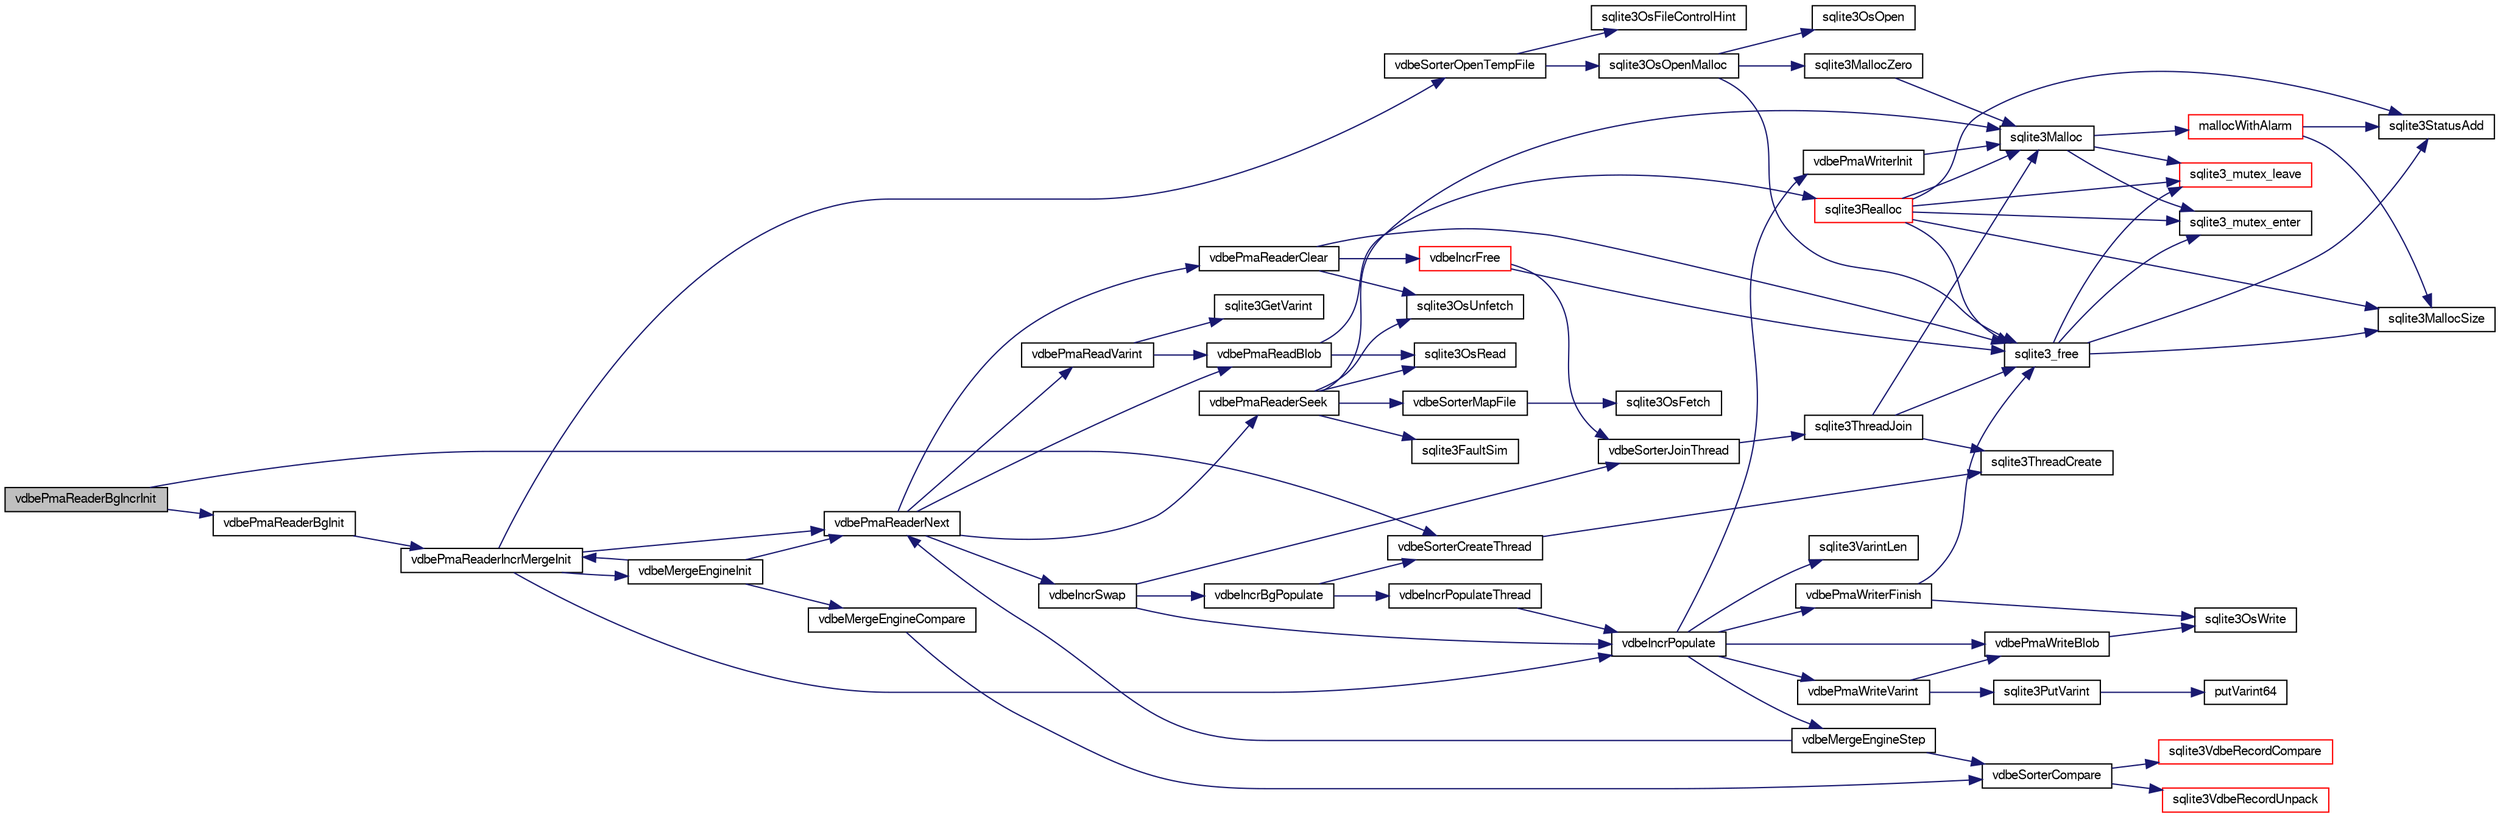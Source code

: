digraph "vdbePmaReaderBgIncrInit"
{
  edge [fontname="FreeSans",fontsize="10",labelfontname="FreeSans",labelfontsize="10"];
  node [fontname="FreeSans",fontsize="10",shape=record];
  rankdir="LR";
  Node870358 [label="vdbePmaReaderBgIncrInit",height=0.2,width=0.4,color="black", fillcolor="grey75", style="filled", fontcolor="black"];
  Node870358 -> Node870359 [color="midnightblue",fontsize="10",style="solid",fontname="FreeSans"];
  Node870359 [label="vdbeSorterCreateThread",height=0.2,width=0.4,color="black", fillcolor="white", style="filled",URL="$sqlite3_8c.html#a720f35765c34e9002b126082c44271bb"];
  Node870359 -> Node870360 [color="midnightblue",fontsize="10",style="solid",fontname="FreeSans"];
  Node870360 [label="sqlite3ThreadCreate",height=0.2,width=0.4,color="black", fillcolor="white", style="filled",URL="$sqlite3_8c.html#a7dcba51ea870cc37833e5b2a5a157bef"];
  Node870358 -> Node870361 [color="midnightblue",fontsize="10",style="solid",fontname="FreeSans"];
  Node870361 [label="vdbePmaReaderBgInit",height=0.2,width=0.4,color="black", fillcolor="white", style="filled",URL="$sqlite3_8c.html#a9b5ba54e987dd6921fce57849ada7006"];
  Node870361 -> Node870362 [color="midnightblue",fontsize="10",style="solid",fontname="FreeSans"];
  Node870362 [label="vdbePmaReaderIncrMergeInit",height=0.2,width=0.4,color="black", fillcolor="white", style="filled",URL="$sqlite3_8c.html#a8174970251c49119bb287029eb1d3aed"];
  Node870362 -> Node870363 [color="midnightblue",fontsize="10",style="solid",fontname="FreeSans"];
  Node870363 [label="vdbeMergeEngineInit",height=0.2,width=0.4,color="black", fillcolor="white", style="filled",URL="$sqlite3_8c.html#aa3c8bfc9bbc60c4bc1402369750c8c1f"];
  Node870363 -> Node870364 [color="midnightblue",fontsize="10",style="solid",fontname="FreeSans"];
  Node870364 [label="vdbePmaReaderNext",height=0.2,width=0.4,color="black", fillcolor="white", style="filled",URL="$sqlite3_8c.html#af63a38a01ef1374e7a717f83c2ccf648"];
  Node870364 -> Node870365 [color="midnightblue",fontsize="10",style="solid",fontname="FreeSans"];
  Node870365 [label="vdbeIncrSwap",height=0.2,width=0.4,color="black", fillcolor="white", style="filled",URL="$sqlite3_8c.html#a8f7f6718c318c3268d28964e2b983225"];
  Node870365 -> Node870366 [color="midnightblue",fontsize="10",style="solid",fontname="FreeSans"];
  Node870366 [label="vdbeSorterJoinThread",height=0.2,width=0.4,color="black", fillcolor="white", style="filled",URL="$sqlite3_8c.html#a4e60b28b8975e8e1e4fa2059c12561f0"];
  Node870366 -> Node870367 [color="midnightblue",fontsize="10",style="solid",fontname="FreeSans"];
  Node870367 [label="sqlite3ThreadJoin",height=0.2,width=0.4,color="black", fillcolor="white", style="filled",URL="$sqlite3_8c.html#a5d675a90f2ab38ee6ca70a0a6345e225"];
  Node870367 -> Node870368 [color="midnightblue",fontsize="10",style="solid",fontname="FreeSans"];
  Node870368 [label="sqlite3_free",height=0.2,width=0.4,color="black", fillcolor="white", style="filled",URL="$sqlite3_8c.html#a6552349e36a8a691af5487999ab09519"];
  Node870368 -> Node870369 [color="midnightblue",fontsize="10",style="solid",fontname="FreeSans"];
  Node870369 [label="sqlite3_mutex_enter",height=0.2,width=0.4,color="black", fillcolor="white", style="filled",URL="$sqlite3_8c.html#a1c12cde690bd89f104de5cbad12a6bf5"];
  Node870368 -> Node870370 [color="midnightblue",fontsize="10",style="solid",fontname="FreeSans"];
  Node870370 [label="sqlite3StatusAdd",height=0.2,width=0.4,color="black", fillcolor="white", style="filled",URL="$sqlite3_8c.html#afa029f93586aeab4cc85360905dae9cd"];
  Node870368 -> Node870371 [color="midnightblue",fontsize="10",style="solid",fontname="FreeSans"];
  Node870371 [label="sqlite3MallocSize",height=0.2,width=0.4,color="black", fillcolor="white", style="filled",URL="$sqlite3_8c.html#acf5d2a5f35270bafb050bd2def576955"];
  Node870368 -> Node870372 [color="midnightblue",fontsize="10",style="solid",fontname="FreeSans"];
  Node870372 [label="sqlite3_mutex_leave",height=0.2,width=0.4,color="red", fillcolor="white", style="filled",URL="$sqlite3_8c.html#a5838d235601dbd3c1fa993555c6bcc93"];
  Node870367 -> Node870360 [color="midnightblue",fontsize="10",style="solid",fontname="FreeSans"];
  Node870367 -> Node870375 [color="midnightblue",fontsize="10",style="solid",fontname="FreeSans"];
  Node870375 [label="sqlite3Malloc",height=0.2,width=0.4,color="black", fillcolor="white", style="filled",URL="$sqlite3_8c.html#a361a2eaa846b1885f123abe46f5d8b2b"];
  Node870375 -> Node870369 [color="midnightblue",fontsize="10",style="solid",fontname="FreeSans"];
  Node870375 -> Node870376 [color="midnightblue",fontsize="10",style="solid",fontname="FreeSans"];
  Node870376 [label="mallocWithAlarm",height=0.2,width=0.4,color="red", fillcolor="white", style="filled",URL="$sqlite3_8c.html#ab070d5cf8e48ec8a6a43cf025d48598b"];
  Node870376 -> Node870371 [color="midnightblue",fontsize="10",style="solid",fontname="FreeSans"];
  Node870376 -> Node870370 [color="midnightblue",fontsize="10",style="solid",fontname="FreeSans"];
  Node870375 -> Node870372 [color="midnightblue",fontsize="10",style="solid",fontname="FreeSans"];
  Node870365 -> Node870380 [color="midnightblue",fontsize="10",style="solid",fontname="FreeSans"];
  Node870380 [label="vdbeIncrBgPopulate",height=0.2,width=0.4,color="black", fillcolor="white", style="filled",URL="$sqlite3_8c.html#ac7fcc18f338b99f560b8ce2ad5ced444"];
  Node870380 -> Node870359 [color="midnightblue",fontsize="10",style="solid",fontname="FreeSans"];
  Node870380 -> Node870381 [color="midnightblue",fontsize="10",style="solid",fontname="FreeSans"];
  Node870381 [label="vdbeIncrPopulateThread",height=0.2,width=0.4,color="black", fillcolor="white", style="filled",URL="$sqlite3_8c.html#ae7c977e9bc712052464f45c67e95847b"];
  Node870381 -> Node870382 [color="midnightblue",fontsize="10",style="solid",fontname="FreeSans"];
  Node870382 [label="vdbeIncrPopulate",height=0.2,width=0.4,color="black", fillcolor="white", style="filled",URL="$sqlite3_8c.html#a157a9f79260999f8f5f336d246f7b1bd"];
  Node870382 -> Node870383 [color="midnightblue",fontsize="10",style="solid",fontname="FreeSans"];
  Node870383 [label="vdbePmaWriterInit",height=0.2,width=0.4,color="black", fillcolor="white", style="filled",URL="$sqlite3_8c.html#add2341e0ef2818676d3e8e2245c26444"];
  Node870383 -> Node870375 [color="midnightblue",fontsize="10",style="solid",fontname="FreeSans"];
  Node870382 -> Node870384 [color="midnightblue",fontsize="10",style="solid",fontname="FreeSans"];
  Node870384 [label="sqlite3VarintLen",height=0.2,width=0.4,color="black", fillcolor="white", style="filled",URL="$sqlite3_8c.html#a7ef2f973d52f5d21b856d4bed6bb1fec"];
  Node870382 -> Node870385 [color="midnightblue",fontsize="10",style="solid",fontname="FreeSans"];
  Node870385 [label="vdbePmaWriteVarint",height=0.2,width=0.4,color="black", fillcolor="white", style="filled",URL="$sqlite3_8c.html#aad57491b31c37e673a40a35d7129777b"];
  Node870385 -> Node870386 [color="midnightblue",fontsize="10",style="solid",fontname="FreeSans"];
  Node870386 [label="sqlite3PutVarint",height=0.2,width=0.4,color="black", fillcolor="white", style="filled",URL="$sqlite3_8c.html#a89360605369969b4b3d6a9067c648d14"];
  Node870386 -> Node870387 [color="midnightblue",fontsize="10",style="solid",fontname="FreeSans"];
  Node870387 [label="putVarint64",height=0.2,width=0.4,color="black", fillcolor="white", style="filled",URL="$sqlite3_8c.html#a96ae471c96f39c74e9eb9f56781634e0"];
  Node870385 -> Node870388 [color="midnightblue",fontsize="10",style="solid",fontname="FreeSans"];
  Node870388 [label="vdbePmaWriteBlob",height=0.2,width=0.4,color="black", fillcolor="white", style="filled",URL="$sqlite3_8c.html#ab86066e4f912cd54aac5cbdb550c6e73"];
  Node870388 -> Node870389 [color="midnightblue",fontsize="10",style="solid",fontname="FreeSans"];
  Node870389 [label="sqlite3OsWrite",height=0.2,width=0.4,color="black", fillcolor="white", style="filled",URL="$sqlite3_8c.html#a1eea7ec327af84c05b4dd4cc075a537f"];
  Node870382 -> Node870388 [color="midnightblue",fontsize="10",style="solid",fontname="FreeSans"];
  Node870382 -> Node870390 [color="midnightblue",fontsize="10",style="solid",fontname="FreeSans"];
  Node870390 [label="vdbeMergeEngineStep",height=0.2,width=0.4,color="black", fillcolor="white", style="filled",URL="$sqlite3_8c.html#a36af2b5bd30bb2d097a185ce7b349aed"];
  Node870390 -> Node870364 [color="midnightblue",fontsize="10",style="solid",fontname="FreeSans"];
  Node870390 -> Node870391 [color="midnightblue",fontsize="10",style="solid",fontname="FreeSans"];
  Node870391 [label="vdbeSorterCompare",height=0.2,width=0.4,color="black", fillcolor="white", style="filled",URL="$sqlite3_8c.html#a26a68c900e02f2594095fbb9847bcfcb"];
  Node870391 -> Node870392 [color="midnightblue",fontsize="10",style="solid",fontname="FreeSans"];
  Node870392 [label="sqlite3VdbeRecordUnpack",height=0.2,width=0.4,color="red", fillcolor="white", style="filled",URL="$sqlite3_8c.html#a33dc4e6ab8c683f8c42b357da66328a0"];
  Node870391 -> Node870666 [color="midnightblue",fontsize="10",style="solid",fontname="FreeSans"];
  Node870666 [label="sqlite3VdbeRecordCompare",height=0.2,width=0.4,color="red", fillcolor="white", style="filled",URL="$sqlite3_8c.html#a58c98706c7f8dd49c401c05bfe4932da"];
  Node870382 -> Node870669 [color="midnightblue",fontsize="10",style="solid",fontname="FreeSans"];
  Node870669 [label="vdbePmaWriterFinish",height=0.2,width=0.4,color="black", fillcolor="white", style="filled",URL="$sqlite3_8c.html#ad505e23bce1b9c21dedf010601199641"];
  Node870669 -> Node870389 [color="midnightblue",fontsize="10",style="solid",fontname="FreeSans"];
  Node870669 -> Node870368 [color="midnightblue",fontsize="10",style="solid",fontname="FreeSans"];
  Node870365 -> Node870382 [color="midnightblue",fontsize="10",style="solid",fontname="FreeSans"];
  Node870364 -> Node870670 [color="midnightblue",fontsize="10",style="solid",fontname="FreeSans"];
  Node870670 [label="vdbePmaReaderSeek",height=0.2,width=0.4,color="black", fillcolor="white", style="filled",URL="$sqlite3_8c.html#a2a5cefd3f6bc43af80ad2be35b2528d7"];
  Node870670 -> Node870671 [color="midnightblue",fontsize="10",style="solid",fontname="FreeSans"];
  Node870671 [label="sqlite3FaultSim",height=0.2,width=0.4,color="black", fillcolor="white", style="filled",URL="$sqlite3_8c.html#a609068924de458ce924b87b332d8d67b"];
  Node870670 -> Node870672 [color="midnightblue",fontsize="10",style="solid",fontname="FreeSans"];
  Node870672 [label="sqlite3OsUnfetch",height=0.2,width=0.4,color="black", fillcolor="white", style="filled",URL="$sqlite3_8c.html#abc0da72cb8b8989cf8708b572fe5fef4"];
  Node870670 -> Node870673 [color="midnightblue",fontsize="10",style="solid",fontname="FreeSans"];
  Node870673 [label="vdbeSorterMapFile",height=0.2,width=0.4,color="black", fillcolor="white", style="filled",URL="$sqlite3_8c.html#a610ddce0887ef6fbde17a840a1cb31bc"];
  Node870673 -> Node870674 [color="midnightblue",fontsize="10",style="solid",fontname="FreeSans"];
  Node870674 [label="sqlite3OsFetch",height=0.2,width=0.4,color="black", fillcolor="white", style="filled",URL="$sqlite3_8c.html#ab5b9137b375d5d8a8c216a644056cba7"];
  Node870670 -> Node870375 [color="midnightblue",fontsize="10",style="solid",fontname="FreeSans"];
  Node870670 -> Node870675 [color="midnightblue",fontsize="10",style="solid",fontname="FreeSans"];
  Node870675 [label="sqlite3OsRead",height=0.2,width=0.4,color="black", fillcolor="white", style="filled",URL="$sqlite3_8c.html#a98ef6b5ed82299d2efc0b5f9e41c877d"];
  Node870364 -> Node870676 [color="midnightblue",fontsize="10",style="solid",fontname="FreeSans"];
  Node870676 [label="vdbePmaReaderClear",height=0.2,width=0.4,color="black", fillcolor="white", style="filled",URL="$sqlite3_8c.html#ae4ef2e668d3028e75343e65046d42a2d"];
  Node870676 -> Node870368 [color="midnightblue",fontsize="10",style="solid",fontname="FreeSans"];
  Node870676 -> Node870672 [color="midnightblue",fontsize="10",style="solid",fontname="FreeSans"];
  Node870676 -> Node870677 [color="midnightblue",fontsize="10",style="solid",fontname="FreeSans"];
  Node870677 [label="vdbeIncrFree",height=0.2,width=0.4,color="red", fillcolor="white", style="filled",URL="$sqlite3_8c.html#a2cf58de324cfc3b315c058575986bbee"];
  Node870677 -> Node870366 [color="midnightblue",fontsize="10",style="solid",fontname="FreeSans"];
  Node870677 -> Node870368 [color="midnightblue",fontsize="10",style="solid",fontname="FreeSans"];
  Node870364 -> Node870681 [color="midnightblue",fontsize="10",style="solid",fontname="FreeSans"];
  Node870681 [label="vdbePmaReadVarint",height=0.2,width=0.4,color="black", fillcolor="white", style="filled",URL="$sqlite3_8c.html#a230651a7f4509d1a0e6059c8cd9cca12"];
  Node870681 -> Node870682 [color="midnightblue",fontsize="10",style="solid",fontname="FreeSans"];
  Node870682 [label="sqlite3GetVarint",height=0.2,width=0.4,color="black", fillcolor="white", style="filled",URL="$sqlite3_8c.html#aaac8f2be1601dacf4195ac5d92380533"];
  Node870681 -> Node870683 [color="midnightblue",fontsize="10",style="solid",fontname="FreeSans"];
  Node870683 [label="vdbePmaReadBlob",height=0.2,width=0.4,color="black", fillcolor="white", style="filled",URL="$sqlite3_8c.html#a304cb013c04dad8db7d758f6ed5cd3f5"];
  Node870683 -> Node870675 [color="midnightblue",fontsize="10",style="solid",fontname="FreeSans"];
  Node870683 -> Node870449 [color="midnightblue",fontsize="10",style="solid",fontname="FreeSans"];
  Node870449 [label="sqlite3Realloc",height=0.2,width=0.4,color="red", fillcolor="white", style="filled",URL="$sqlite3_8c.html#ad53aefdfc088f622e23ffe838201fe22"];
  Node870449 -> Node870375 [color="midnightblue",fontsize="10",style="solid",fontname="FreeSans"];
  Node870449 -> Node870368 [color="midnightblue",fontsize="10",style="solid",fontname="FreeSans"];
  Node870449 -> Node870371 [color="midnightblue",fontsize="10",style="solid",fontname="FreeSans"];
  Node870449 -> Node870369 [color="midnightblue",fontsize="10",style="solid",fontname="FreeSans"];
  Node870449 -> Node870370 [color="midnightblue",fontsize="10",style="solid",fontname="FreeSans"];
  Node870449 -> Node870372 [color="midnightblue",fontsize="10",style="solid",fontname="FreeSans"];
  Node870364 -> Node870683 [color="midnightblue",fontsize="10",style="solid",fontname="FreeSans"];
  Node870363 -> Node870362 [color="midnightblue",fontsize="10",style="solid",fontname="FreeSans"];
  Node870363 -> Node870684 [color="midnightblue",fontsize="10",style="solid",fontname="FreeSans"];
  Node870684 [label="vdbeMergeEngineCompare",height=0.2,width=0.4,color="black", fillcolor="white", style="filled",URL="$sqlite3_8c.html#a828af0ac9092cfce3a40e78e66dd0039"];
  Node870684 -> Node870391 [color="midnightblue",fontsize="10",style="solid",fontname="FreeSans"];
  Node870362 -> Node870685 [color="midnightblue",fontsize="10",style="solid",fontname="FreeSans"];
  Node870685 [label="vdbeSorterOpenTempFile",height=0.2,width=0.4,color="black", fillcolor="white", style="filled",URL="$sqlite3_8c.html#a9fd9444b3357460ec17dcd8478ecbcaa"];
  Node870685 -> Node870686 [color="midnightblue",fontsize="10",style="solid",fontname="FreeSans"];
  Node870686 [label="sqlite3OsOpenMalloc",height=0.2,width=0.4,color="black", fillcolor="white", style="filled",URL="$sqlite3_8c.html#a4dc767ca46426d6ffc5fa54d96a80cd2"];
  Node870686 -> Node870422 [color="midnightblue",fontsize="10",style="solid",fontname="FreeSans"];
  Node870422 [label="sqlite3MallocZero",height=0.2,width=0.4,color="black", fillcolor="white", style="filled",URL="$sqlite3_8c.html#ab3e07a30b9b5471f9f5e8f9cb7229934"];
  Node870422 -> Node870375 [color="midnightblue",fontsize="10",style="solid",fontname="FreeSans"];
  Node870686 -> Node870687 [color="midnightblue",fontsize="10",style="solid",fontname="FreeSans"];
  Node870687 [label="sqlite3OsOpen",height=0.2,width=0.4,color="black", fillcolor="white", style="filled",URL="$sqlite3_8c.html#a12a1f3451e28f9cecd19cf0bb4f8f416"];
  Node870686 -> Node870368 [color="midnightblue",fontsize="10",style="solid",fontname="FreeSans"];
  Node870685 -> Node870688 [color="midnightblue",fontsize="10",style="solid",fontname="FreeSans"];
  Node870688 [label="sqlite3OsFileControlHint",height=0.2,width=0.4,color="black", fillcolor="white", style="filled",URL="$sqlite3_8c.html#a63d0693fc056b088572daedace58e82f"];
  Node870362 -> Node870382 [color="midnightblue",fontsize="10",style="solid",fontname="FreeSans"];
  Node870362 -> Node870364 [color="midnightblue",fontsize="10",style="solid",fontname="FreeSans"];
}
